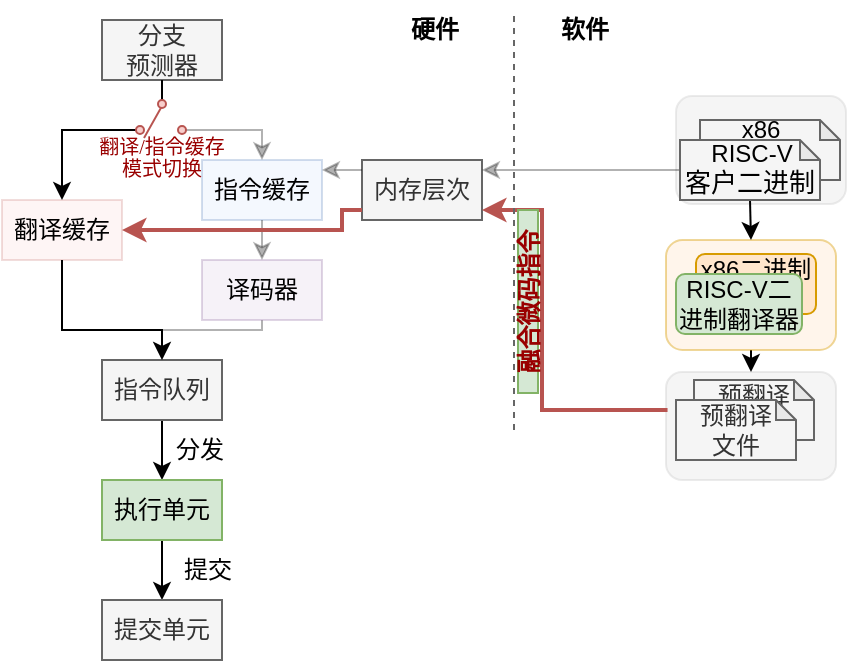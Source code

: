 <mxfile>
    <diagram id="R0mGiK0Nszb8WBz89SNx" name="第 1 页">
        <mxGraphModel dx="1000" dy="630" grid="1" gridSize="10" guides="1" tooltips="1" connect="1" arrows="1" fold="1" page="1" pageScale="1" pageWidth="827" pageHeight="1169" math="0" shadow="0">
            <root>
                <mxCell id="0"/>
                <mxCell id="1" parent="0"/>
                <mxCell id="2" value="" style="rounded=1;whiteSpace=wrap;html=1;fillColor=#E6E6E6;strokeColor=#CCCCCC;opacity=40;" vertex="1" parent="1">
                    <mxGeometry x="377" y="78" width="85" height="54" as="geometry"/>
                </mxCell>
                <mxCell id="3" value="" style="rounded=1;whiteSpace=wrap;html=1;fillColor=#E6E6E6;strokeColor=#CCCCCC;opacity=40;" vertex="1" parent="1">
                    <mxGeometry x="372" y="216" width="85" height="54" as="geometry"/>
                </mxCell>
                <mxCell id="4" style="edgeStyle=orthogonalEdgeStyle;rounded=0;orthogonalLoop=1;jettySize=auto;html=1;exitX=0.5;exitY=1;exitDx=0;exitDy=0;entryX=0.5;entryY=0;entryDx=0;entryDy=0;" edge="1" parent="1" source="5" target="3">
                    <mxGeometry relative="1" as="geometry"/>
                </mxCell>
                <mxCell id="5" value="" style="rounded=1;whiteSpace=wrap;html=1;fillColor=#ffe6cc;strokeColor=#d79b00;opacity=40;" vertex="1" parent="1">
                    <mxGeometry x="372" y="150" width="85" height="55" as="geometry"/>
                </mxCell>
                <mxCell id="6" value="x86二进制翻译" style="rounded=1;whiteSpace=wrap;html=1;fillColor=#ffe6cc;strokeColor=#d79b00;" vertex="1" parent="1">
                    <mxGeometry x="387" y="157" width="60" height="30" as="geometry"/>
                </mxCell>
                <mxCell id="7" value="" style="shape=note;whiteSpace=wrap;html=1;backgroundOutline=1;darkOpacity=0.05;size=10;fillColor=#f5f5f5;fontColor=#333333;strokeColor=#666666;" vertex="1" parent="1">
                    <mxGeometry x="389" y="90" width="70" height="30" as="geometry"/>
                </mxCell>
                <mxCell id="8" value="分支&lt;br&gt;预测器" style="rounded=0;whiteSpace=wrap;html=1;fillColor=#f5f5f5;fontColor=#333333;strokeColor=#666666;" vertex="1" parent="1">
                    <mxGeometry x="90" y="40" width="60" height="30" as="geometry"/>
                </mxCell>
                <mxCell id="9" value="翻译缓存" style="rounded=0;whiteSpace=wrap;html=1;fillColor=#f8cecc;strokeColor=#b85450;opacity=20;" vertex="1" parent="1">
                    <mxGeometry x="40" y="130" width="60" height="30" as="geometry"/>
                </mxCell>
                <mxCell id="51" style="edgeStyle=none;html=1;exitX=0.5;exitY=1;exitDx=0;exitDy=0;entryX=0.5;entryY=0;entryDx=0;entryDy=0;fontSize=12;" edge="1" parent="1" source="10" target="49">
                    <mxGeometry relative="1" as="geometry"/>
                </mxCell>
                <mxCell id="10" value="指令队列" style="rounded=0;whiteSpace=wrap;html=1;fillColor=#f5f5f5;fontColor=#333333;strokeColor=#666666;" vertex="1" parent="1">
                    <mxGeometry x="90" y="210" width="60" height="30" as="geometry"/>
                </mxCell>
                <mxCell id="11" value="内存层次" style="rounded=0;whiteSpace=wrap;html=1;fillColor=#f5f5f5;fontColor=#333333;strokeColor=#666666;" vertex="1" parent="1">
                    <mxGeometry x="220" y="110" width="60" height="30" as="geometry"/>
                </mxCell>
                <mxCell id="13" value="分发" style="text;html=1;strokeColor=none;fillColor=none;align=center;verticalAlign=middle;whiteSpace=wrap;rounded=0;rotation=0;" vertex="1" parent="1">
                    <mxGeometry x="114" y="250" width="50" height="10" as="geometry"/>
                </mxCell>
                <mxCell id="15" style="edgeStyle=orthogonalEdgeStyle;rounded=0;orthogonalLoop=1;jettySize=auto;html=1;fillColor=#f8cecc;strokeColor=#b85450;strokeWidth=2;exitX=0.009;exitY=0.352;exitDx=0;exitDy=0;exitPerimeter=0;" edge="1" parent="1" source="3">
                    <mxGeometry relative="1" as="geometry">
                        <Array as="points">
                            <mxPoint x="310" y="235"/>
                            <mxPoint x="310" y="135"/>
                        </Array>
                        <mxPoint x="410" y="235" as="sourcePoint"/>
                        <mxPoint x="280" y="135" as="targetPoint"/>
                    </mxGeometry>
                </mxCell>
                <mxCell id="16" value="预翻译&lt;br&gt;文件" style="shape=note;whiteSpace=wrap;html=1;backgroundOutline=1;darkOpacity=0.05;size=10;fillColor=#f5f5f5;fontColor=#333333;strokeColor=#666666;" vertex="1" parent="1">
                    <mxGeometry x="386" y="220" width="60" height="30" as="geometry"/>
                </mxCell>
                <mxCell id="17" style="edgeStyle=orthogonalEdgeStyle;rounded=0;orthogonalLoop=1;jettySize=auto;html=1;opacity=30;" edge="1" parent="1" source="19" target="11">
                    <mxGeometry relative="1" as="geometry">
                        <Array as="points">
                            <mxPoint x="340" y="115"/>
                            <mxPoint x="340" y="115"/>
                        </Array>
                    </mxGeometry>
                </mxCell>
                <mxCell id="54" style="edgeStyle=none;html=1;exitX=0.5;exitY=1;exitDx=0;exitDy=0;exitPerimeter=0;entryX=0.5;entryY=0;entryDx=0;entryDy=0;fontSize=12;" edge="1" parent="1" source="19" target="5">
                    <mxGeometry relative="1" as="geometry"/>
                </mxCell>
                <mxCell id="19" value="" style="shape=note;whiteSpace=wrap;html=1;backgroundOutline=1;darkOpacity=0.05;size=10;fillColor=#f5f5f5;fontColor=#333333;strokeColor=#666666;align=center;" vertex="1" parent="1">
                    <mxGeometry x="379" y="100" width="70" height="30" as="geometry"/>
                </mxCell>
                <mxCell id="20" value="RISC-V二进制翻译器" style="rounded=1;whiteSpace=wrap;html=1;fillColor=#d5e8d4;strokeColor=#82b366;" vertex="1" parent="1">
                    <mxGeometry x="377" y="167" width="63" height="30" as="geometry"/>
                </mxCell>
                <mxCell id="22" style="edgeStyle=orthogonalEdgeStyle;rounded=0;orthogonalLoop=1;jettySize=auto;html=1;" edge="1" parent="1">
                    <mxGeometry relative="1" as="geometry">
                        <Array as="points">
                            <mxPoint x="70" y="195"/>
                            <mxPoint x="120" y="195"/>
                        </Array>
                        <mxPoint x="120" y="210" as="targetPoint"/>
                        <mxPoint x="70" y="160" as="sourcePoint"/>
                    </mxGeometry>
                </mxCell>
                <mxCell id="23" value="指令缓存" style="rounded=0;whiteSpace=wrap;html=1;fillColor=#dae8fc;strokeColor=#6c8ebf;opacity=30;" vertex="1" parent="1">
                    <mxGeometry x="140" y="110" width="60" height="30" as="geometry"/>
                </mxCell>
                <mxCell id="24" style="edgeStyle=orthogonalEdgeStyle;rounded=0;orthogonalLoop=1;jettySize=auto;html=1;opacity=30;" edge="1" parent="1" source="25">
                    <mxGeometry relative="1" as="geometry">
                        <Array as="points">
                            <mxPoint x="170" y="195"/>
                            <mxPoint x="120" y="195"/>
                        </Array>
                        <mxPoint x="120" y="210" as="targetPoint"/>
                    </mxGeometry>
                </mxCell>
                <mxCell id="25" value="译码器" style="rounded=0;whiteSpace=wrap;html=1;fillColor=#e1d5e7;strokeColor=#9673a6;opacity=30;" vertex="1" parent="1">
                    <mxGeometry x="140" y="160" width="60" height="30" as="geometry"/>
                </mxCell>
                <mxCell id="26" value="" style="endArrow=classic;html=1;curved=1;opacity=30;" edge="1" parent="1" source="23" target="25">
                    <mxGeometry width="50" height="50" relative="1" as="geometry">
                        <mxPoint x="220" y="180" as="sourcePoint"/>
                        <mxPoint x="270" y="130" as="targetPoint"/>
                    </mxGeometry>
                </mxCell>
                <mxCell id="27" value="" style="endArrow=classic;html=1;rounded=0;opacity=30;" edge="1" parent="1">
                    <mxGeometry width="50" height="50" relative="1" as="geometry">
                        <mxPoint x="220" y="115" as="sourcePoint"/>
                        <mxPoint x="200" y="115" as="targetPoint"/>
                    </mxGeometry>
                </mxCell>
                <mxCell id="28" value="" style="endArrow=classic;html=1;rounded=0;fillColor=#f8cecc;strokeColor=#b85450;strokeWidth=2;" edge="1" parent="1" target="9">
                    <mxGeometry width="50" height="50" relative="1" as="geometry">
                        <mxPoint x="220" y="135" as="sourcePoint"/>
                        <mxPoint x="200" y="135" as="targetPoint"/>
                        <Array as="points">
                            <mxPoint x="210" y="135"/>
                            <mxPoint x="210" y="145"/>
                            <mxPoint x="120" y="145"/>
                        </Array>
                    </mxGeometry>
                </mxCell>
                <mxCell id="29" value="&lt;b&gt;硬件&lt;/b&gt;" style="text;html=1;align=center;verticalAlign=middle;resizable=0;points=[];autosize=1;strokeColor=none;fillColor=none;" vertex="1" parent="1">
                    <mxGeometry x="231" y="30" width="50" height="30" as="geometry"/>
                </mxCell>
                <mxCell id="30" value="&lt;b&gt;软件&lt;/b&gt;" style="text;html=1;align=center;verticalAlign=middle;resizable=0;points=[];autosize=1;strokeColor=none;fillColor=none;" vertex="1" parent="1">
                    <mxGeometry x="306" y="30" width="50" height="30" as="geometry"/>
                </mxCell>
                <mxCell id="31" value="&lt;font color=&quot;#990000&quot;&gt;&lt;b&gt;融合微码指令&lt;/b&gt;&lt;/font&gt;" style="text;html=1;strokeColor=#82b366;fillColor=#d5e8d4;align=center;verticalAlign=middle;whiteSpace=wrap;rounded=0;rotation=-90;" vertex="1" parent="1">
                    <mxGeometry x="257.25" y="175.75" width="91.5" height="10" as="geometry"/>
                </mxCell>
                <mxCell id="32" value="" style="endArrow=classic;html=1;rounded=0;startArrow=none;startFill=0;opacity=30;" edge="1" parent="1" target="23">
                    <mxGeometry width="50" height="50" relative="1" as="geometry">
                        <mxPoint x="130" y="95" as="sourcePoint"/>
                        <mxPoint x="130" y="70" as="targetPoint"/>
                        <Array as="points">
                            <mxPoint x="170" y="95"/>
                        </Array>
                    </mxGeometry>
                </mxCell>
                <mxCell id="33" value="" style="endArrow=classic;html=1;rounded=0;startArrow=none;startFill=0;" edge="1" parent="1" target="9">
                    <mxGeometry width="50" height="50" relative="1" as="geometry">
                        <mxPoint x="110" y="95" as="sourcePoint"/>
                        <mxPoint x="150" y="110" as="targetPoint"/>
                        <Array as="points">
                            <mxPoint x="70" y="95"/>
                        </Array>
                    </mxGeometry>
                </mxCell>
                <mxCell id="34" value="" style="endArrow=none;html=1;rounded=0;endFill=0;" edge="1" parent="1" source="8">
                    <mxGeometry width="50" height="50" relative="1" as="geometry">
                        <mxPoint x="80" y="120" as="sourcePoint"/>
                        <mxPoint x="120" y="80" as="targetPoint"/>
                    </mxGeometry>
                </mxCell>
                <mxCell id="35" value="" style="endArrow=none;html=1;rounded=0;endFill=0;fillColor=#f8cecc;strokeColor=#b85450;" edge="1" parent="1">
                    <mxGeometry width="50" height="50" relative="1" as="geometry">
                        <mxPoint x="111" y="99" as="sourcePoint"/>
                        <mxPoint x="120" y="83" as="targetPoint"/>
                    </mxGeometry>
                </mxCell>
                <mxCell id="36" value="&lt;font color=&quot;#990000&quot; face=&quot;mono&quot; style=&quot;font-size: 10px;&quot;&gt;翻译/指令缓存&lt;/font&gt;" style="text;html=1;strokeColor=none;fillColor=none;align=center;verticalAlign=middle;whiteSpace=wrap;rounded=0;" vertex="1" parent="1">
                    <mxGeometry x="85" y="98" width="70" height="10" as="geometry"/>
                </mxCell>
                <mxCell id="37" value="" style="ellipse;whiteSpace=wrap;html=1;aspect=fixed;fillColor=#f8cecc;strokeColor=#b85450;" vertex="1" parent="1">
                    <mxGeometry x="107" y="93" width="4" height="4" as="geometry"/>
                </mxCell>
                <mxCell id="38" value="" style="ellipse;whiteSpace=wrap;html=1;aspect=fixed;fillColor=#f8cecc;strokeColor=#b85450;" vertex="1" parent="1">
                    <mxGeometry x="128" y="93" width="4" height="4" as="geometry"/>
                </mxCell>
                <mxCell id="39" value="" style="ellipse;whiteSpace=wrap;html=1;aspect=fixed;fillColor=#f8cecc;strokeColor=#b85450;" vertex="1" parent="1">
                    <mxGeometry x="118" y="80" width="4" height="4" as="geometry"/>
                </mxCell>
                <mxCell id="40" value="&lt;font face=&quot;mono&quot; color=&quot;#990000&quot;&gt;&lt;span style=&quot;font-size: 10px;&quot;&gt;模式切换&lt;/span&gt;&lt;/font&gt;" style="text;html=1;strokeColor=none;fillColor=none;align=center;verticalAlign=middle;whiteSpace=wrap;rounded=0;" vertex="1" parent="1">
                    <mxGeometry x="85" y="109" width="70" height="10" as="geometry"/>
                </mxCell>
                <mxCell id="41" value="" style="endArrow=none;dashed=1;html=1;rounded=0;fillColor=#f5f5f5;strokeColor=#666666;" edge="1" parent="1">
                    <mxGeometry width="50" height="50" relative="1" as="geometry">
                        <mxPoint x="296" y="245" as="sourcePoint"/>
                        <mxPoint x="296" y="35" as="targetPoint"/>
                    </mxGeometry>
                </mxCell>
                <mxCell id="42" value="&lt;font style=&quot;font-size: 12px;&quot;&gt;x86&lt;/font&gt;" style="text;html=1;strokeColor=none;fillColor=none;align=center;verticalAlign=middle;whiteSpace=wrap;rounded=0;" vertex="1" parent="1">
                    <mxGeometry x="399" y="90" width="41" height="10" as="geometry"/>
                </mxCell>
                <mxCell id="43" value="RISC-V" style="text;html=1;strokeColor=none;fillColor=none;align=center;verticalAlign=middle;whiteSpace=wrap;rounded=0;" vertex="1" parent="1">
                    <mxGeometry x="390" y="102" width="50" height="10" as="geometry"/>
                </mxCell>
                <mxCell id="44" value="&lt;font style=&quot;font-size: 13px;&quot;&gt;客户二进制&lt;/font&gt;" style="text;html=1;strokeColor=none;fillColor=none;align=center;verticalAlign=middle;whiteSpace=wrap;rounded=0;" vertex="1" parent="1">
                    <mxGeometry x="369" y="116" width="90" height="10" as="geometry"/>
                </mxCell>
                <mxCell id="48" value="预翻译&lt;br&gt;文件" style="shape=note;whiteSpace=wrap;html=1;backgroundOutline=1;darkOpacity=0.05;size=10;fillColor=#f5f5f5;fontColor=#333333;strokeColor=#666666;" vertex="1" parent="1">
                    <mxGeometry x="377" y="230" width="60" height="30" as="geometry"/>
                </mxCell>
                <mxCell id="52" style="edgeStyle=none;html=1;exitX=0.5;exitY=1;exitDx=0;exitDy=0;entryX=0.5;entryY=0;entryDx=0;entryDy=0;fontSize=12;" edge="1" parent="1" source="49" target="50">
                    <mxGeometry relative="1" as="geometry"/>
                </mxCell>
                <mxCell id="49" value="执行单元" style="rounded=0;whiteSpace=wrap;html=1;fillColor=#d5e8d4;strokeColor=#82b366;" vertex="1" parent="1">
                    <mxGeometry x="90" y="270" width="60" height="30" as="geometry"/>
                </mxCell>
                <mxCell id="50" value="提交单元" style="rounded=0;whiteSpace=wrap;html=1;fillColor=#f5f5f5;fontColor=#333333;strokeColor=#666666;" vertex="1" parent="1">
                    <mxGeometry x="90" y="330" width="60" height="30" as="geometry"/>
                </mxCell>
                <mxCell id="53" value="提交" style="text;html=1;strokeColor=none;fillColor=none;align=center;verticalAlign=middle;whiteSpace=wrap;rounded=0;rotation=0;" vertex="1" parent="1">
                    <mxGeometry x="118" y="310" width="50" height="10" as="geometry"/>
                </mxCell>
            </root>
        </mxGraphModel>
    </diagram>
</mxfile>